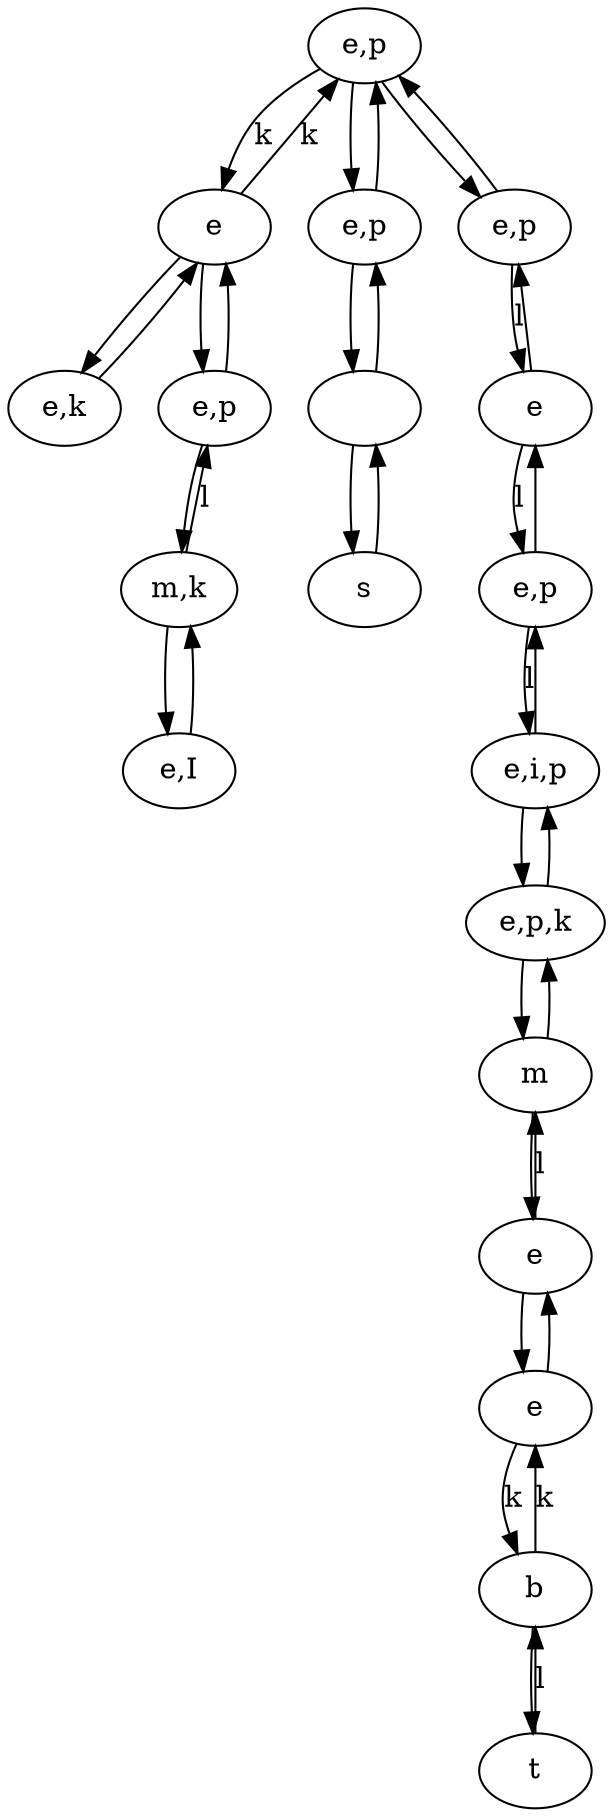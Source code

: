digraph {
0 [label="e,p"]
1 [label="e"]
2 [label=""]
3 [label="e,p"]
4 [label="s"]
5 [label="b"]
6 [label="e,k"]
7 [label="e,p"]
8 [label="t"]
9 [label="e"]
10 [label="e,p"]
11 [label="m"]
12 [label="e"]
13 [label="e,I"]
14 [label="m,k"]
15 [label="e"]
16 [label="e,p"]
17 [label="e,i,p"]
18 [label="e,p,k"]
4 -> 2 [label=""]
2 -> 4 [label=""]
2 -> 3 [label=""]
3 -> 2 [label=""]
3 -> 0 [label=""]
0 -> 3 [label=""]
1 -> 6 [label=""]
6 -> 1 [label=""]
1 -> 0 [label="k"]
0 -> 1 [label="k"]
0 -> 7 [label=""]
7 -> 0 [label=""]
17 -> 18 [label=""]
18 -> 17 [label=""]
18 -> 11 [label=""]
11 -> 18 [label=""]
13 -> 14 [label=""]
14 -> 13 [label=""]
1 -> 10 [label=""]
10 -> 1 [label=""]
12 -> 9 [label=""]
9 -> 12 [label=""]
9 -> 5 [label="k"]
5 -> 9 [label="k"]
7 -> 15 [label="l"]
15 -> 7 [label=""]
15 -> 16 [label="l"]
16 -> 15 [label=""]
16 -> 17 [label="l"]
17 -> 16 [label=""]
12 -> 11 [label="l"]
11 -> 12 [label=""]
14 -> 10 [label="l"]
10 -> 14 [label=""]
8 -> 5 [label="l"]
5 -> 8 [label=""]
}
